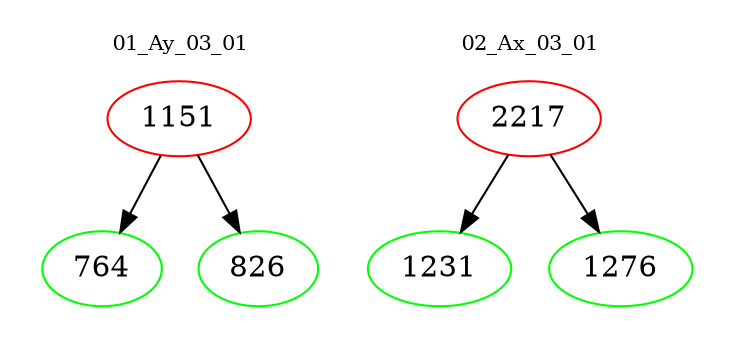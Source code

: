 digraph{
subgraph cluster_0 {
color = white
label = "01_Ay_03_01";
fontsize=10;
T0_1151 [label="1151", color="red"]
T0_1151 -> T0_764 [color="black"]
T0_764 [label="764", color="green"]
T0_1151 -> T0_826 [color="black"]
T0_826 [label="826", color="green"]
}
subgraph cluster_1 {
color = white
label = "02_Ax_03_01";
fontsize=10;
T1_2217 [label="2217", color="red"]
T1_2217 -> T1_1231 [color="black"]
T1_1231 [label="1231", color="green"]
T1_2217 -> T1_1276 [color="black"]
T1_1276 [label="1276", color="green"]
}
}
